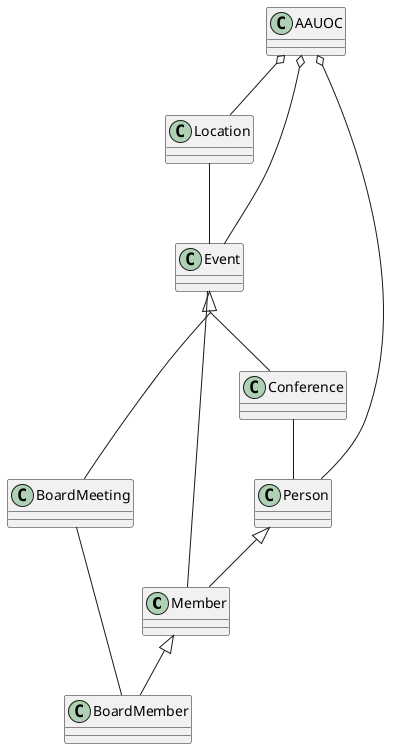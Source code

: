 @startuml
skinparam groupInheritance 2
class Member{
}
class BoardMember{
}
class Event{
}
class Conference{
}
class BoardMeeting{
}
class Location{
}
class Person{
}
class AAUOC{
}


Event <|-- Conference
Event <|-- BoardMeeting
Event -- Member



Person <|-- Member
Member <|-- BoardMember


AAUOC o-- Person
AAUOC o-- Location
AAUOC o-- Event

Location -- Event

Conference -- Person
BoardMeeting -- BoardMember
@enduml